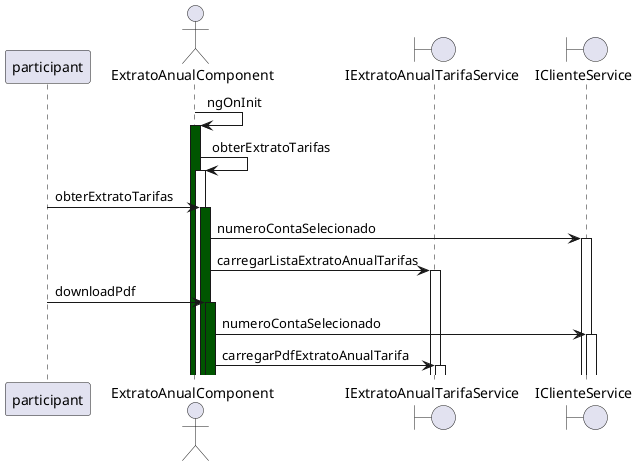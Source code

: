 @startuml 
 autoactivate on 
 participant participant as Usuario
actor  ExtratoAnualComponent as ExtratoAnualComponent
boundary  IExtratoAnualTarifaService as extratoAnualService
boundary  IClienteService as clienteService
ExtratoAnualComponent->ExtratoAnualComponent #005500: ngOnInit 
ExtratoAnualComponent->ExtratoAnualComponent : obterExtratoTarifas 
Usuario->ExtratoAnualComponent #005500: obterExtratoTarifas 
ExtratoAnualComponent->clienteService : numeroContaSelecionado 
ExtratoAnualComponent->extratoAnualService : carregarListaExtratoAnualTarifas 
Usuario->ExtratoAnualComponent #005500: downloadPdf 
ExtratoAnualComponent->clienteService : numeroContaSelecionado 
ExtratoAnualComponent->extratoAnualService : carregarPdfExtratoAnualTarifa 
@enduml